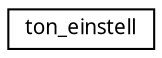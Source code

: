 digraph "Grafische Darstellung der Klassenhierarchie"
{
  edge [fontname="Sans",fontsize="10",labelfontname="Sans",labelfontsize="10"];
  node [fontname="Sans",fontsize="10",shape=record];
  rankdir="LR";
  Node0 [label="ton_einstell",height=0.2,width=0.4,color="black", fillcolor="white", style="filled",URL="$d4/dd8/structton__einstell.html"];
}
